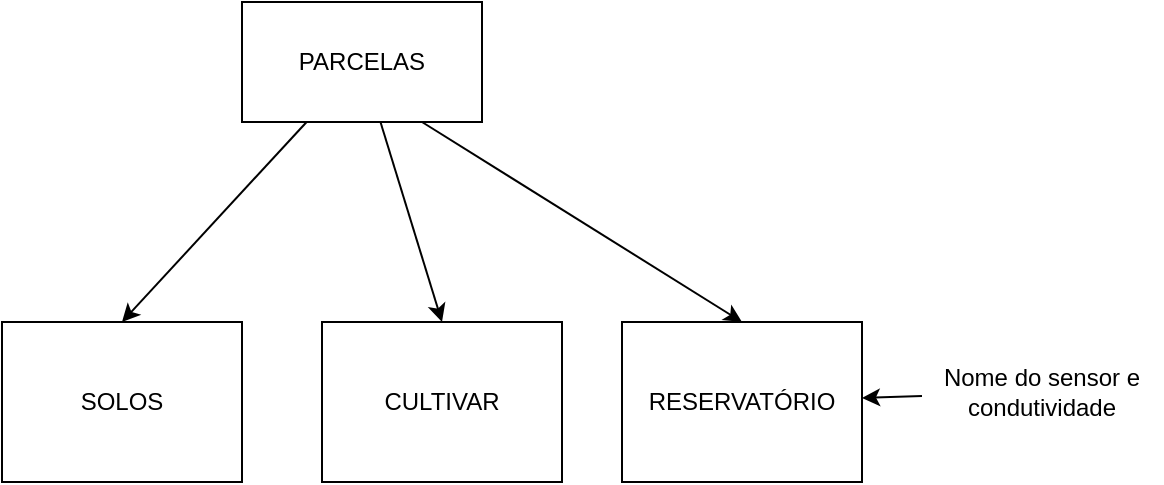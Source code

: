 <mxfile>
    <diagram id="TbqmGcqNbBCMO7i40bdt" name="Cadastro">
        <mxGraphModel dx="1374" dy="800" grid="1" gridSize="10" guides="1" tooltips="1" connect="1" arrows="1" fold="1" page="1" pageScale="1" pageWidth="827" pageHeight="1169" math="0" shadow="0">
            <root>
                <mxCell id="0"/>
                <mxCell id="1" parent="0"/>
                <mxCell id="17" value="SOLOS" style="shape=ext;double=0;rounded=0;whiteSpace=wrap;html=1;" parent="1" vertex="1">
                    <mxGeometry x="120" y="370" width="120" height="80" as="geometry"/>
                </mxCell>
                <mxCell id="20" style="edgeStyle=none;html=1;entryX=0.5;entryY=0;entryDx=0;entryDy=0;curved=1;" parent="1" source="18" target="19" edge="1">
                    <mxGeometry relative="1" as="geometry"/>
                </mxCell>
                <mxCell id="21" style="edgeStyle=none;curved=1;html=1;entryX=0.5;entryY=0;entryDx=0;entryDy=0;" parent="1" source="18" target="17" edge="1">
                    <mxGeometry relative="1" as="geometry"/>
                </mxCell>
                <mxCell id="23" style="edgeStyle=none;html=1;entryX=0.5;entryY=0;entryDx=0;entryDy=0;rounded=0;exitX=0.75;exitY=1;exitDx=0;exitDy=0;" parent="1" source="18" target="22" edge="1">
                    <mxGeometry relative="1" as="geometry">
                        <Array as="points"/>
                    </mxGeometry>
                </mxCell>
                <mxCell id="18" value="PARCELAS" style="rounded=0;whiteSpace=wrap;html=1;" parent="1" vertex="1">
                    <mxGeometry x="240" y="210" width="120" height="60" as="geometry"/>
                </mxCell>
                <mxCell id="19" value="CULTIVAR" style="shape=ext;double=0;rounded=0;whiteSpace=wrap;html=1;" parent="1" vertex="1">
                    <mxGeometry x="280" y="370" width="120" height="80" as="geometry"/>
                </mxCell>
                <mxCell id="22" value="RESERVATÓRIO" style="shape=ext;double=0;rounded=0;whiteSpace=wrap;html=1;" parent="1" vertex="1">
                    <mxGeometry x="430" y="370" width="120" height="80" as="geometry"/>
                </mxCell>
                <mxCell id="28" value="" style="edgeStyle=none;rounded=0;html=1;" parent="1" source="27" target="22" edge="1">
                    <mxGeometry relative="1" as="geometry"/>
                </mxCell>
                <mxCell id="27" value="Nome do sensor e condutividade" style="text;html=1;strokeColor=none;fillColor=none;align=center;verticalAlign=middle;whiteSpace=wrap;rounded=0;" parent="1" vertex="1">
                    <mxGeometry x="580" y="390" width="120" height="30" as="geometry"/>
                </mxCell>
            </root>
        </mxGraphModel>
    </diagram>
</mxfile>
